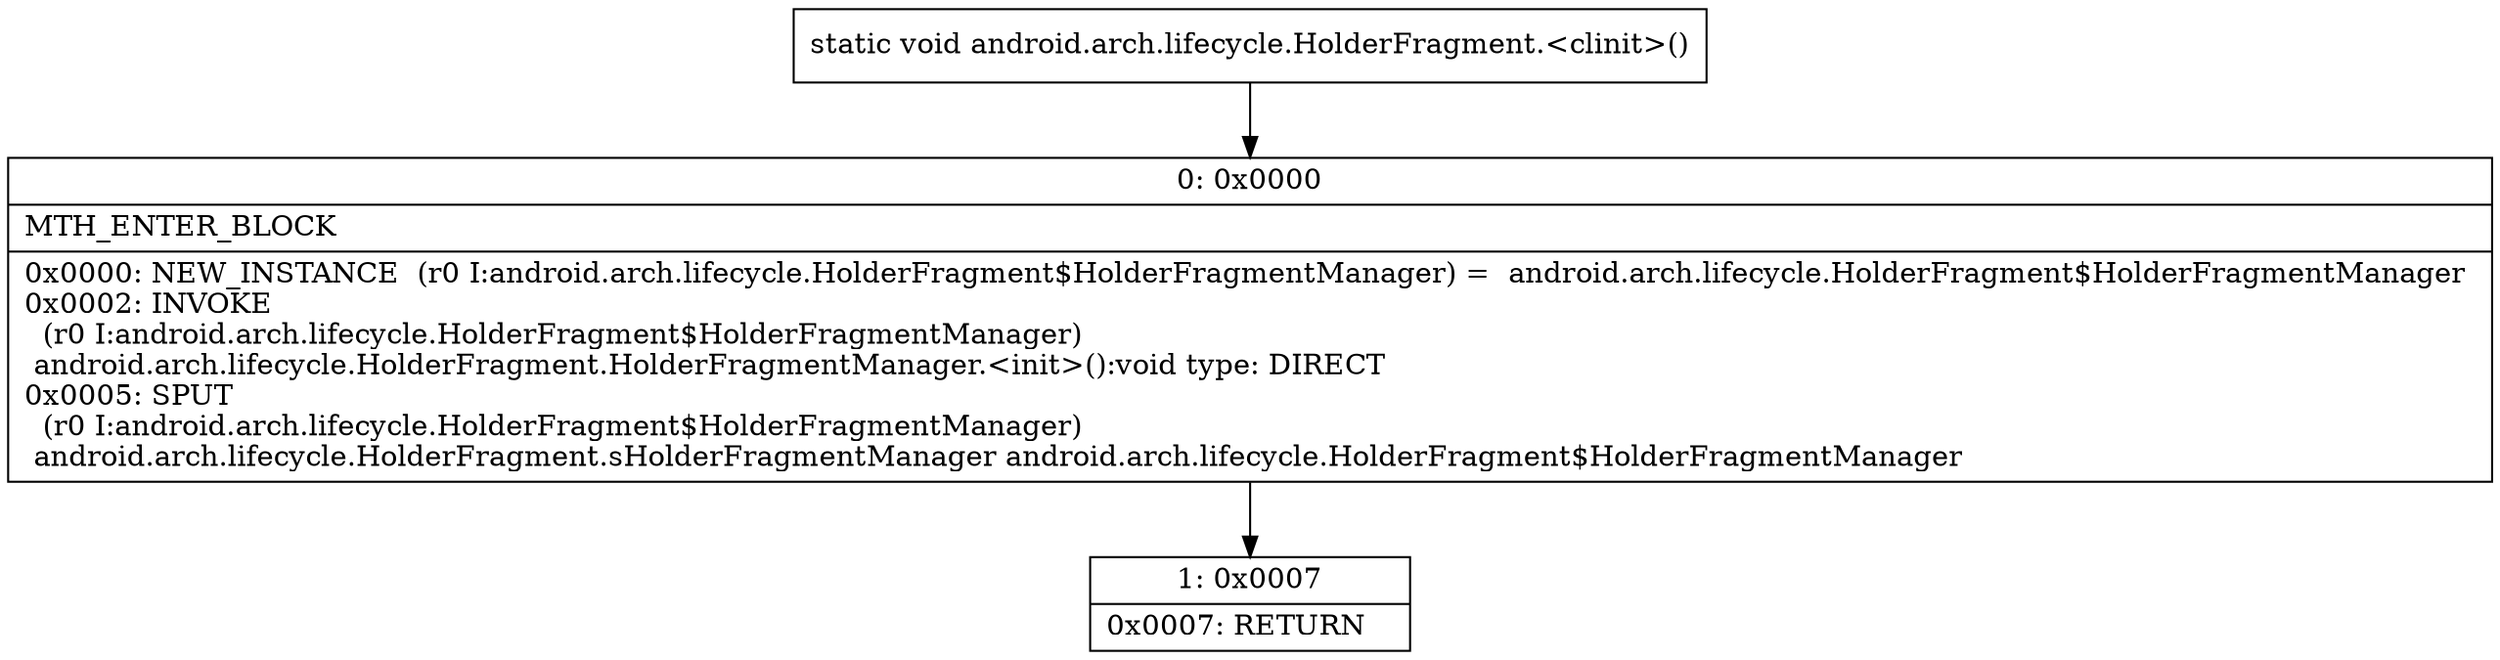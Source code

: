 digraph "CFG forandroid.arch.lifecycle.HolderFragment.\<clinit\>()V" {
Node_0 [shape=record,label="{0\:\ 0x0000|MTH_ENTER_BLOCK\l|0x0000: NEW_INSTANCE  (r0 I:android.arch.lifecycle.HolderFragment$HolderFragmentManager) =  android.arch.lifecycle.HolderFragment$HolderFragmentManager \l0x0002: INVOKE  \l  (r0 I:android.arch.lifecycle.HolderFragment$HolderFragmentManager)\l android.arch.lifecycle.HolderFragment.HolderFragmentManager.\<init\>():void type: DIRECT \l0x0005: SPUT  \l  (r0 I:android.arch.lifecycle.HolderFragment$HolderFragmentManager)\l android.arch.lifecycle.HolderFragment.sHolderFragmentManager android.arch.lifecycle.HolderFragment$HolderFragmentManager \l}"];
Node_1 [shape=record,label="{1\:\ 0x0007|0x0007: RETURN   \l}"];
MethodNode[shape=record,label="{static void android.arch.lifecycle.HolderFragment.\<clinit\>() }"];
MethodNode -> Node_0;
Node_0 -> Node_1;
}

